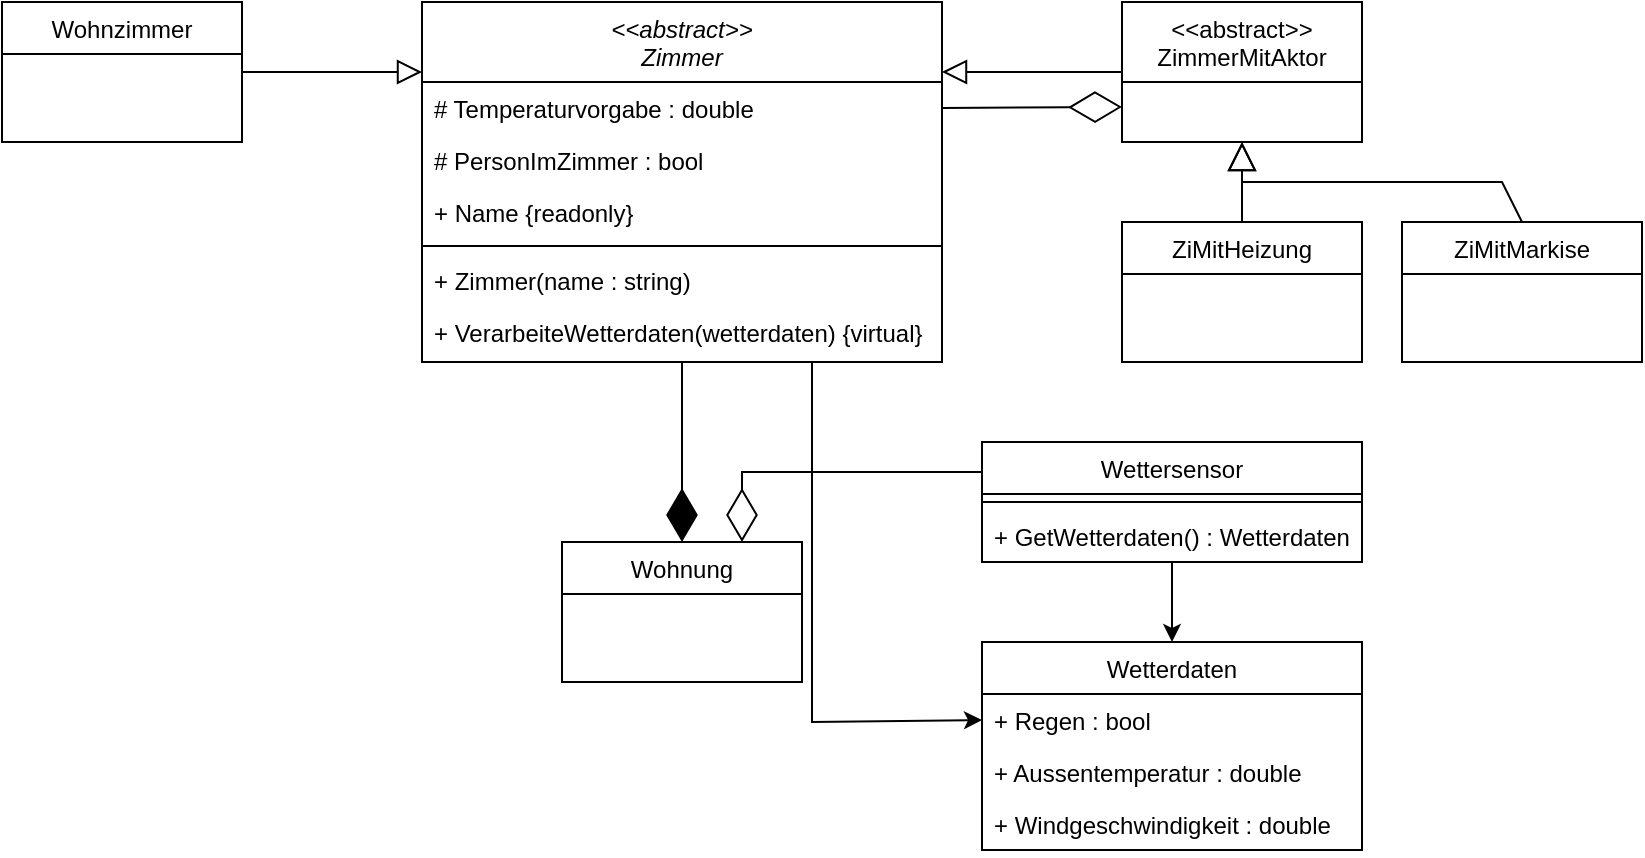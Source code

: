 <mxfile version="20.8.20" type="device"><diagram id="C5RBs43oDa-KdzZeNtuy" name="Page-1"><mxGraphModel dx="1827" dy="1715" grid="1" gridSize="10" guides="1" tooltips="1" connect="1" arrows="1" fold="1" page="1" pageScale="1" pageWidth="827" pageHeight="1169" math="0" shadow="0"><root><mxCell id="WIyWlLk6GJQsqaUBKTNV-0"/><mxCell id="WIyWlLk6GJQsqaUBKTNV-1" parent="WIyWlLk6GJQsqaUBKTNV-0"/><mxCell id="7F53B_HzWPPNvoyEAKp2-28" style="edgeStyle=none;rounded=0;orthogonalLoop=1;jettySize=auto;html=1;fontColor=default;exitX=0.75;exitY=1;exitDx=0;exitDy=0;entryX=0;entryY=0.5;entryDx=0;entryDy=0;" parent="WIyWlLk6GJQsqaUBKTNV-1" source="zkfFHV4jXpPFQw0GAbJ--0" target="7F53B_HzWPPNvoyEAKp2-24" edge="1"><mxGeometry relative="1" as="geometry"><mxPoint x="110" y="250" as="sourcePoint"/><mxPoint x="150" y="190" as="targetPoint"/><Array as="points"><mxPoint x="95" y="220"/></Array></mxGeometry></mxCell><mxCell id="zkfFHV4jXpPFQw0GAbJ--0" value="&lt;&lt;abstract&gt;&gt;&#10;Zimmer" style="swimlane;fontStyle=2;align=center;verticalAlign=top;childLayout=stackLayout;horizontal=1;startSize=40;horizontalStack=0;resizeParent=1;resizeLast=0;collapsible=1;marginBottom=0;rounded=0;shadow=0;strokeWidth=1;" parent="WIyWlLk6GJQsqaUBKTNV-1" vertex="1"><mxGeometry x="-100" y="-140" width="260" height="180" as="geometry"><mxRectangle x="230" y="140" width="160" height="26" as="alternateBounds"/></mxGeometry></mxCell><mxCell id="zkfFHV4jXpPFQw0GAbJ--1" value="# Temperaturvorgabe : double" style="text;align=left;verticalAlign=top;spacingLeft=4;spacingRight=4;overflow=hidden;rotatable=0;points=[[0,0.5],[1,0.5]];portConstraint=eastwest;" parent="zkfFHV4jXpPFQw0GAbJ--0" vertex="1"><mxGeometry y="40" width="260" height="26" as="geometry"/></mxCell><mxCell id="zkfFHV4jXpPFQw0GAbJ--2" value="# PersonImZimmer : bool" style="text;align=left;verticalAlign=top;spacingLeft=4;spacingRight=4;overflow=hidden;rotatable=0;points=[[0,0.5],[1,0.5]];portConstraint=eastwest;rounded=0;shadow=0;html=0;" parent="zkfFHV4jXpPFQw0GAbJ--0" vertex="1"><mxGeometry y="66" width="260" height="26" as="geometry"/></mxCell><mxCell id="zkfFHV4jXpPFQw0GAbJ--3" value="+ Name {readonly}" style="text;align=left;verticalAlign=top;spacingLeft=4;spacingRight=4;overflow=hidden;rotatable=0;points=[[0,0.5],[1,0.5]];portConstraint=eastwest;rounded=0;shadow=0;html=0;" parent="zkfFHV4jXpPFQw0GAbJ--0" vertex="1"><mxGeometry y="92" width="260" height="26" as="geometry"/></mxCell><mxCell id="zkfFHV4jXpPFQw0GAbJ--4" value="" style="line;html=1;strokeWidth=1;align=left;verticalAlign=middle;spacingTop=-1;spacingLeft=3;spacingRight=3;rotatable=0;labelPosition=right;points=[];portConstraint=eastwest;" parent="zkfFHV4jXpPFQw0GAbJ--0" vertex="1"><mxGeometry y="118" width="260" height="8" as="geometry"/></mxCell><mxCell id="zkfFHV4jXpPFQw0GAbJ--5" value="+ Zimmer(name : string)" style="text;align=left;verticalAlign=top;spacingLeft=4;spacingRight=4;overflow=hidden;rotatable=0;points=[[0,0.5],[1,0.5]];portConstraint=eastwest;" parent="zkfFHV4jXpPFQw0GAbJ--0" vertex="1"><mxGeometry y="126" width="260" height="26" as="geometry"/></mxCell><mxCell id="7F53B_HzWPPNvoyEAKp2-1" value="+ VerarbeiteWetterdaten(wetterdaten) {virtual}" style="text;align=left;verticalAlign=top;spacingLeft=4;spacingRight=4;overflow=hidden;rotatable=0;points=[[0,0.5],[1,0.5]];portConstraint=eastwest;" parent="zkfFHV4jXpPFQw0GAbJ--0" vertex="1"><mxGeometry y="152" width="260" height="26" as="geometry"/></mxCell><mxCell id="zkfFHV4jXpPFQw0GAbJ--6" value="&lt;&lt;abstract&gt;&gt;&#10;ZimmerMitAktor" style="swimlane;fontStyle=0;align=center;verticalAlign=top;childLayout=stackLayout;horizontal=1;startSize=40;horizontalStack=0;resizeParent=1;resizeLast=0;collapsible=1;marginBottom=0;rounded=0;shadow=0;strokeWidth=1;" parent="WIyWlLk6GJQsqaUBKTNV-1" vertex="1"><mxGeometry x="250" y="-140" width="120" height="70" as="geometry"><mxRectangle x="130" y="380" width="160" height="26" as="alternateBounds"/></mxGeometry></mxCell><mxCell id="zkfFHV4jXpPFQw0GAbJ--12" value="" style="endArrow=block;endSize=10;endFill=0;shadow=0;strokeWidth=1;rounded=0;edgeStyle=elbowEdgeStyle;elbow=vertical;" parent="WIyWlLk6GJQsqaUBKTNV-1" source="zkfFHV4jXpPFQw0GAbJ--6" target="zkfFHV4jXpPFQw0GAbJ--0" edge="1"><mxGeometry width="160" relative="1" as="geometry"><mxPoint x="-20" y="13" as="sourcePoint"/><mxPoint x="-20" y="13" as="targetPoint"/></mxGeometry></mxCell><mxCell id="zkfFHV4jXpPFQw0GAbJ--13" value="Wohnzimmer" style="swimlane;fontStyle=0;align=center;verticalAlign=top;childLayout=stackLayout;horizontal=1;startSize=26;horizontalStack=0;resizeParent=1;resizeLast=0;collapsible=1;marginBottom=0;rounded=0;shadow=0;strokeWidth=1;" parent="WIyWlLk6GJQsqaUBKTNV-1" vertex="1"><mxGeometry x="-310" y="-140" width="120" height="70" as="geometry"><mxRectangle x="340" y="380" width="170" height="26" as="alternateBounds"/></mxGeometry></mxCell><mxCell id="zkfFHV4jXpPFQw0GAbJ--16" value="" style="endArrow=block;endSize=10;endFill=0;shadow=0;strokeWidth=1;rounded=0;edgeStyle=elbowEdgeStyle;elbow=vertical;" parent="WIyWlLk6GJQsqaUBKTNV-1" source="zkfFHV4jXpPFQw0GAbJ--13" target="zkfFHV4jXpPFQw0GAbJ--0" edge="1"><mxGeometry width="160" relative="1" as="geometry"><mxPoint x="-10" y="183" as="sourcePoint"/><mxPoint x="90" y="81" as="targetPoint"/></mxGeometry></mxCell><mxCell id="zkfFHV4jXpPFQw0GAbJ--17" value="Wohnung" style="swimlane;fontStyle=0;align=center;verticalAlign=top;childLayout=stackLayout;horizontal=1;startSize=26;horizontalStack=0;resizeParent=1;resizeLast=0;collapsible=1;marginBottom=0;rounded=0;shadow=0;strokeWidth=1;" parent="WIyWlLk6GJQsqaUBKTNV-1" vertex="1"><mxGeometry x="-30" y="130" width="120" height="70" as="geometry"><mxRectangle x="550" y="140" width="160" height="26" as="alternateBounds"/></mxGeometry></mxCell><mxCell id="7F53B_HzWPPNvoyEAKp2-2" value="ZiMitHeizung" style="swimlane;fontStyle=0;align=center;verticalAlign=top;childLayout=stackLayout;horizontal=1;startSize=26;horizontalStack=0;resizeParent=1;resizeLast=0;collapsible=1;marginBottom=0;rounded=0;shadow=0;strokeWidth=1;" parent="WIyWlLk6GJQsqaUBKTNV-1" vertex="1"><mxGeometry x="250" y="-30" width="120" height="70" as="geometry"><mxRectangle x="340" y="380" width="170" height="26" as="alternateBounds"/></mxGeometry></mxCell><mxCell id="7F53B_HzWPPNvoyEAKp2-4" value="" style="endArrow=block;endFill=0;endSize=12;html=1;rounded=0;entryX=0.5;entryY=1;entryDx=0;entryDy=0;exitX=0.5;exitY=0;exitDx=0;exitDy=0;" parent="WIyWlLk6GJQsqaUBKTNV-1" source="7F53B_HzWPPNvoyEAKp2-2" target="zkfFHV4jXpPFQw0GAbJ--6" edge="1"><mxGeometry width="160" relative="1" as="geometry"><mxPoint x="10" y="110" as="sourcePoint"/><mxPoint x="170" y="110" as="targetPoint"/></mxGeometry></mxCell><mxCell id="7F53B_HzWPPNvoyEAKp2-5" value="ZiMitMarkise" style="swimlane;fontStyle=0;align=center;verticalAlign=top;childLayout=stackLayout;horizontal=1;startSize=26;horizontalStack=0;resizeParent=1;resizeLast=0;collapsible=1;marginBottom=0;rounded=0;shadow=0;strokeWidth=1;" parent="WIyWlLk6GJQsqaUBKTNV-1" vertex="1"><mxGeometry x="390" y="-30" width="120" height="70" as="geometry"><mxRectangle x="340" y="380" width="170" height="26" as="alternateBounds"/></mxGeometry></mxCell><mxCell id="7F53B_HzWPPNvoyEAKp2-6" value="" style="endArrow=block;endFill=0;endSize=12;html=1;rounded=0;exitX=0.5;exitY=0;exitDx=0;exitDy=0;entryX=0.5;entryY=1;entryDx=0;entryDy=0;" parent="WIyWlLk6GJQsqaUBKTNV-1" source="7F53B_HzWPPNvoyEAKp2-5" target="zkfFHV4jXpPFQw0GAbJ--6" edge="1"><mxGeometry width="160" relative="1" as="geometry"><mxPoint x="310" y="-20" as="sourcePoint"/><mxPoint x="450" y="-100" as="targetPoint"/><Array as="points"><mxPoint x="440" y="-50"/><mxPoint x="310" y="-50"/></Array></mxGeometry></mxCell><mxCell id="7F53B_HzWPPNvoyEAKp2-12" value="" style="endArrow=diamondThin;endFill=0;endSize=24;html=1;rounded=0;entryX=0;entryY=0.75;entryDx=0;entryDy=0;exitX=1;exitY=0.5;exitDx=0;exitDy=0;" parent="WIyWlLk6GJQsqaUBKTNV-1" source="zkfFHV4jXpPFQw0GAbJ--1" target="zkfFHV4jXpPFQw0GAbJ--6" edge="1"><mxGeometry width="160" relative="1" as="geometry"><mxPoint x="110" y="190" as="sourcePoint"/><mxPoint x="270" y="190" as="targetPoint"/></mxGeometry></mxCell><mxCell id="7F53B_HzWPPNvoyEAKp2-13" value="" style="endArrow=diamondThin;endFill=1;endSize=24;html=1;rounded=0;entryX=0.5;entryY=0;entryDx=0;entryDy=0;exitX=0.5;exitY=1;exitDx=0;exitDy=0;" parent="WIyWlLk6GJQsqaUBKTNV-1" source="zkfFHV4jXpPFQw0GAbJ--0" target="zkfFHV4jXpPFQw0GAbJ--17" edge="1"><mxGeometry width="160" relative="1" as="geometry"><mxPoint x="-90" y="60" as="sourcePoint"/><mxPoint x="50" y="230" as="targetPoint"/></mxGeometry></mxCell><mxCell id="7F53B_HzWPPNvoyEAKp2-27" style="edgeStyle=none;rounded=0;orthogonalLoop=1;jettySize=auto;html=1;entryX=0.5;entryY=0;entryDx=0;entryDy=0;fontColor=default;" parent="WIyWlLk6GJQsqaUBKTNV-1" source="7F53B_HzWPPNvoyEAKp2-15" target="7F53B_HzWPPNvoyEAKp2-20" edge="1"><mxGeometry relative="1" as="geometry"/></mxCell><mxCell id="7F53B_HzWPPNvoyEAKp2-15" value="Wettersensor" style="swimlane;fontStyle=0;align=center;verticalAlign=top;childLayout=stackLayout;horizontal=1;startSize=26;horizontalStack=0;resizeParent=1;resizeParentMax=0;resizeLast=0;collapsible=1;marginBottom=0;fontColor=default;labelBorderColor=none;" parent="WIyWlLk6GJQsqaUBKTNV-1" vertex="1"><mxGeometry x="180" y="80" width="190" height="60" as="geometry"/></mxCell><mxCell id="7F53B_HzWPPNvoyEAKp2-17" value="" style="line;strokeWidth=1;fillColor=none;align=left;verticalAlign=middle;spacingTop=-1;spacingLeft=3;spacingRight=3;rotatable=0;labelPosition=right;points=[];portConstraint=eastwest;strokeColor=inherit;" parent="7F53B_HzWPPNvoyEAKp2-15" vertex="1"><mxGeometry y="26" width="190" height="8" as="geometry"/></mxCell><mxCell id="7F53B_HzWPPNvoyEAKp2-18" value="+ GetWetterdaten() : Wetterdaten" style="text;strokeColor=none;fillColor=none;align=left;verticalAlign=top;spacingLeft=4;spacingRight=4;overflow=hidden;rotatable=0;points=[[0,0.5],[1,0.5]];portConstraint=eastwest;" parent="7F53B_HzWPPNvoyEAKp2-15" vertex="1"><mxGeometry y="34" width="190" height="26" as="geometry"/></mxCell><mxCell id="7F53B_HzWPPNvoyEAKp2-19" value="" style="endArrow=diamondThin;endFill=0;endSize=24;html=1;rounded=0;entryX=0.75;entryY=0;entryDx=0;entryDy=0;exitX=0;exitY=0.25;exitDx=0;exitDy=0;" parent="WIyWlLk6GJQsqaUBKTNV-1" source="7F53B_HzWPPNvoyEAKp2-15" target="zkfFHV4jXpPFQw0GAbJ--17" edge="1"><mxGeometry width="160" relative="1" as="geometry"><mxPoint x="170" y="-77" as="sourcePoint"/><mxPoint x="260" y="-77.5" as="targetPoint"/><Array as="points"><mxPoint x="60" y="95"/></Array></mxGeometry></mxCell><mxCell id="7F53B_HzWPPNvoyEAKp2-20" value="Wetterdaten" style="swimlane;fontStyle=0;align=center;verticalAlign=top;childLayout=stackLayout;horizontal=1;startSize=26;horizontalStack=0;resizeParent=1;resizeParentMax=0;resizeLast=0;collapsible=1;marginBottom=0;fontColor=default;labelBorderColor=none;" parent="WIyWlLk6GJQsqaUBKTNV-1" vertex="1"><mxGeometry x="180" y="180" width="190" height="104" as="geometry"/></mxCell><mxCell id="7F53B_HzWPPNvoyEAKp2-24" value="+ Regen : bool" style="text;strokeColor=none;fillColor=none;align=left;verticalAlign=top;spacingLeft=4;spacingRight=4;overflow=hidden;rotatable=0;points=[[0,0.5],[1,0.5]];portConstraint=eastwest;" parent="7F53B_HzWPPNvoyEAKp2-20" vertex="1"><mxGeometry y="26" width="190" height="26" as="geometry"/></mxCell><mxCell id="7F53B_HzWPPNvoyEAKp2-25" value="+ Aussentemperatur : double" style="text;strokeColor=none;fillColor=none;align=left;verticalAlign=top;spacingLeft=4;spacingRight=4;overflow=hidden;rotatable=0;points=[[0,0.5],[1,0.5]];portConstraint=eastwest;" parent="7F53B_HzWPPNvoyEAKp2-20" vertex="1"><mxGeometry y="52" width="190" height="26" as="geometry"/></mxCell><mxCell id="7F53B_HzWPPNvoyEAKp2-26" value="+ Windgeschwindigkeit : double" style="text;strokeColor=none;fillColor=none;align=left;verticalAlign=top;spacingLeft=4;spacingRight=4;overflow=hidden;rotatable=0;points=[[0,0.5],[1,0.5]];portConstraint=eastwest;" parent="7F53B_HzWPPNvoyEAKp2-20" vertex="1"><mxGeometry y="78" width="190" height="26" as="geometry"/></mxCell></root></mxGraphModel></diagram></mxfile>